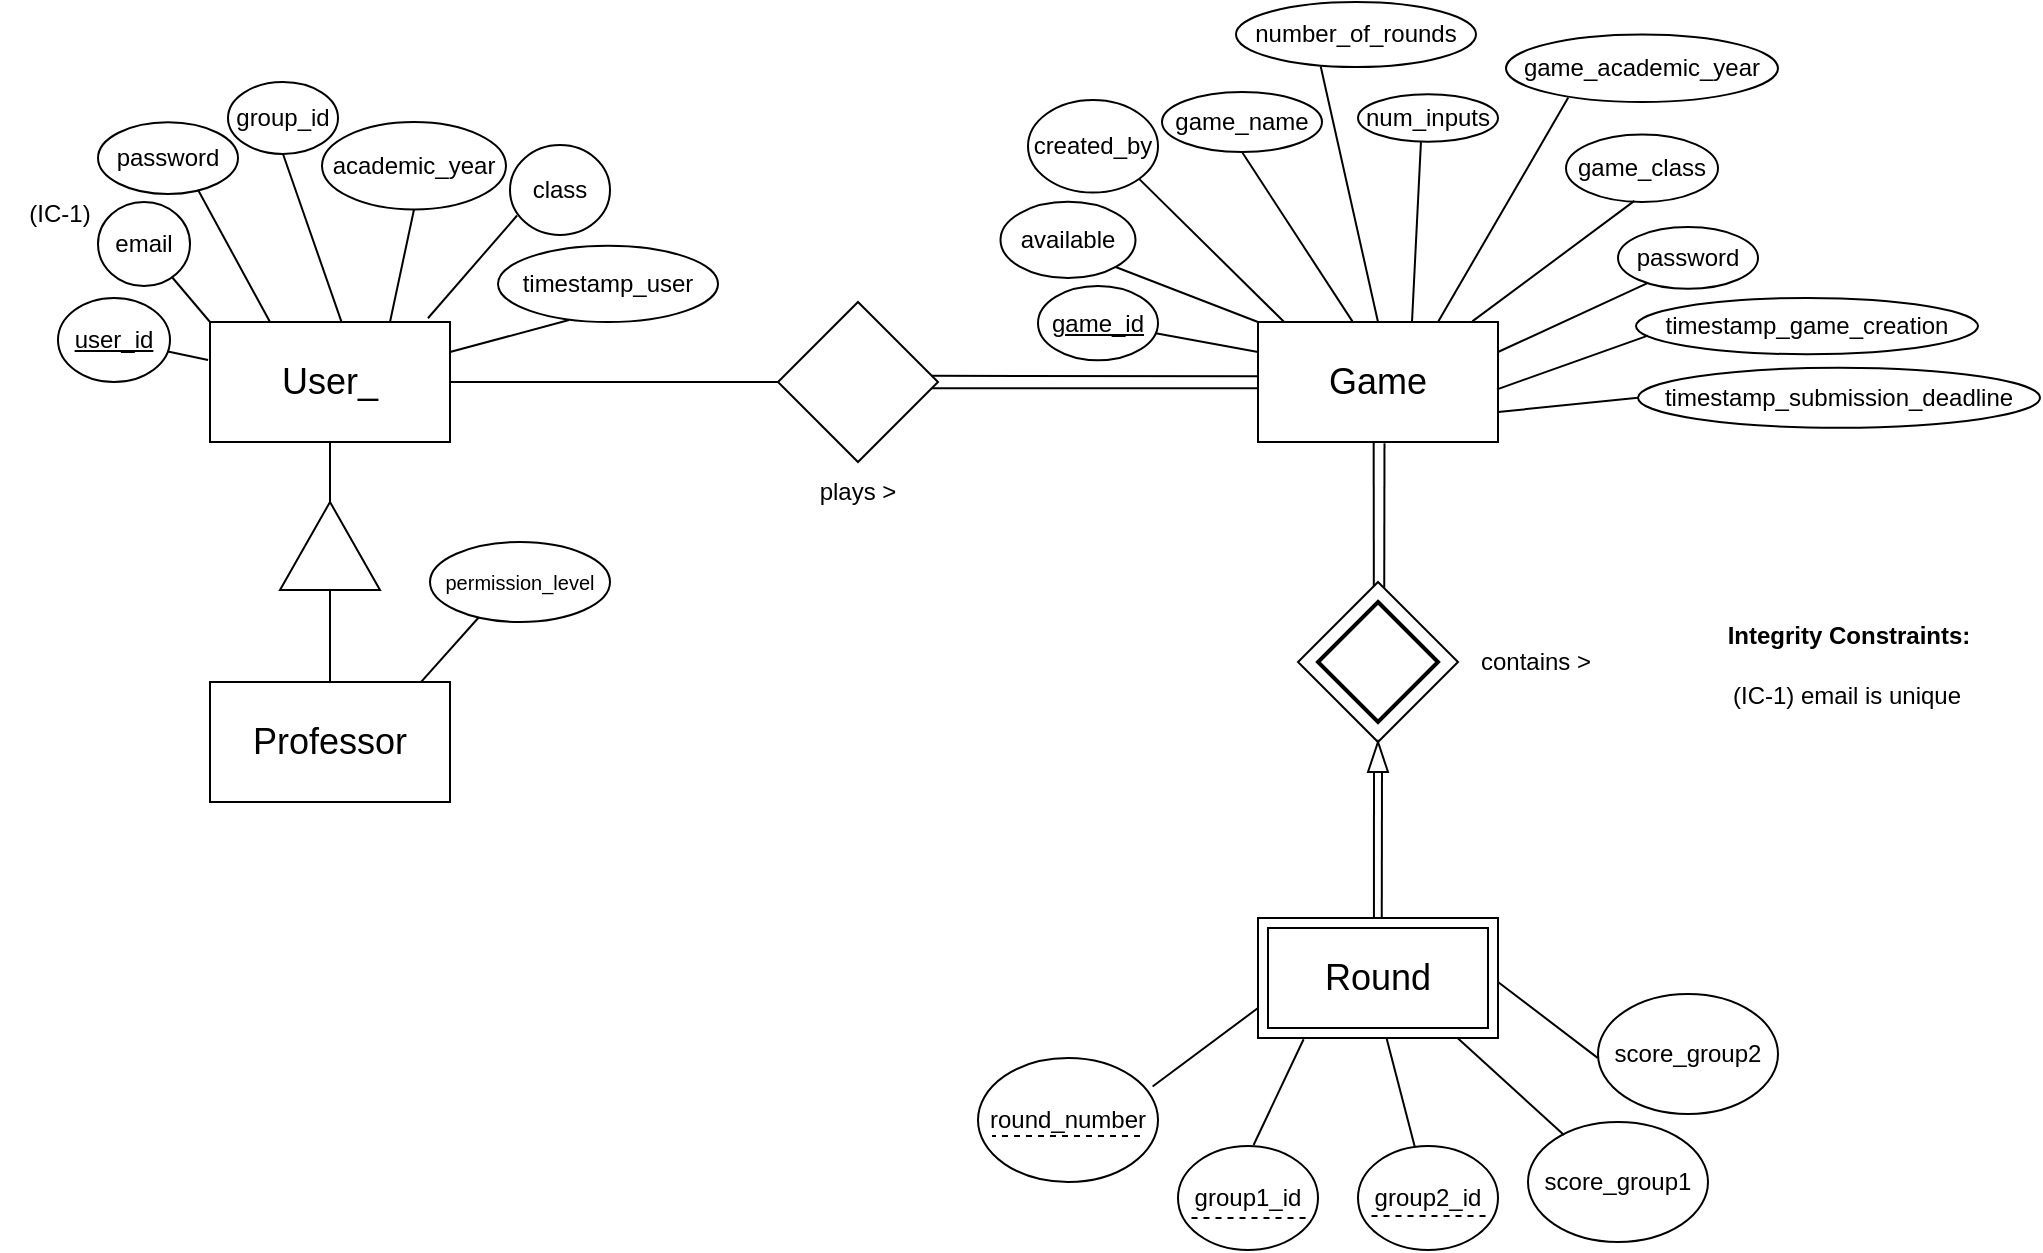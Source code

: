 <mxfile version="26.0.3">
  <diagram name="Page-1" id="LSEg3EpEl5tJXPGkTr6A">
    <mxGraphModel dx="1674" dy="1907" grid="1" gridSize="10" guides="1" tooltips="1" connect="1" arrows="1" fold="1" page="1" pageScale="1" pageWidth="827" pageHeight="1169" math="0" shadow="0">
      <root>
        <mxCell id="0" />
        <mxCell id="1" parent="0" />
        <mxCell id="KEBvnTViSRa0IrhKISGH-2" value="Professor" style="rounded=0;whiteSpace=wrap;html=1;fontSize=18;" parent="1" vertex="1">
          <mxGeometry x="226" y="80" width="120" height="60" as="geometry" />
        </mxCell>
        <mxCell id="KEBvnTViSRa0IrhKISGH-3" value="User_" style="rounded=0;whiteSpace=wrap;html=1;fontSize=18;" parent="1" vertex="1">
          <mxGeometry x="226" y="-100" width="120" height="60" as="geometry" />
        </mxCell>
        <mxCell id="KEBvnTViSRa0IrhKISGH-5" value="Game" style="rounded=0;whiteSpace=wrap;html=1;fontSize=18;" parent="1" vertex="1">
          <mxGeometry x="750" y="-100" width="120" height="60" as="geometry" />
        </mxCell>
        <mxCell id="KEBvnTViSRa0IrhKISGH-14" value="class" style="ellipse;whiteSpace=wrap;html=1;" parent="1" vertex="1">
          <mxGeometry x="376" y="-188.5" width="50" height="45" as="geometry" />
        </mxCell>
        <mxCell id="KEBvnTViSRa0IrhKISGH-16" value="" style="endArrow=none;html=1;rounded=0;exitX=1;exitY=0.5;exitDx=0;exitDy=0;entryX=0;entryY=0.5;entryDx=0;entryDy=0;" parent="1" source="KEBvnTViSRa0IrhKISGH-3" target="1a8eKbtsdFFPZXMQkyjr-9" edge="1">
          <mxGeometry width="50" height="50" relative="1" as="geometry">
            <mxPoint x="426" y="170" as="sourcePoint" />
            <mxPoint x="486" y="-70" as="targetPoint" />
          </mxGeometry>
        </mxCell>
        <mxCell id="KEBvnTViSRa0IrhKISGH-17" value="" style="endArrow=none;html=1;rounded=0;exitX=-0.002;exitY=0.452;exitDx=0;exitDy=0;entryX=0.961;entryY=0.461;entryDx=0;entryDy=0;entryPerimeter=0;exitPerimeter=0;" parent="1" source="KEBvnTViSRa0IrhKISGH-5" target="1a8eKbtsdFFPZXMQkyjr-9" edge="1">
          <mxGeometry width="50" height="50" relative="1" as="geometry">
            <mxPoint x="510" y="129" as="sourcePoint" />
            <mxPoint x="636.88" y="-73.18" as="targetPoint" />
          </mxGeometry>
        </mxCell>
        <mxCell id="KEBvnTViSRa0IrhKISGH-19" value="" style="rhombus;whiteSpace=wrap;html=1;" parent="1" vertex="1">
          <mxGeometry x="770" y="30" width="80" height="80" as="geometry" />
        </mxCell>
        <mxCell id="KEBvnTViSRa0IrhKISGH-20" value="" style="endArrow=none;html=1;rounded=0;entryX=0.482;entryY=1.006;entryDx=0;entryDy=0;entryPerimeter=0;exitX=0.474;exitY=0.027;exitDx=0;exitDy=0;exitPerimeter=0;" parent="1" source="KEBvnTViSRa0IrhKISGH-19" target="KEBvnTViSRa0IrhKISGH-5" edge="1">
          <mxGeometry width="50" height="50" relative="1" as="geometry">
            <mxPoint x="808" y="30" as="sourcePoint" />
            <mxPoint x="740" y="250" as="targetPoint" />
          </mxGeometry>
        </mxCell>
        <mxCell id="KEBvnTViSRa0IrhKISGH-21" value="" style="endArrow=none;html=1;rounded=0;exitX=0.483;exitY=-0.001;exitDx=0;exitDy=0;exitPerimeter=0;" parent="1" source="KEBvnTViSRa0IrhKISGH-81" edge="1">
          <mxGeometry width="50" height="50" relative="1" as="geometry">
            <mxPoint x="807.72" y="180.3" as="sourcePoint" />
            <mxPoint x="808" y="120" as="targetPoint" />
          </mxGeometry>
        </mxCell>
        <mxCell id="KEBvnTViSRa0IrhKISGH-25" value="&lt;u&gt;user_id&lt;/u&gt;" style="ellipse;whiteSpace=wrap;html=1;" parent="1" vertex="1">
          <mxGeometry x="150" y="-112" width="56" height="42" as="geometry" />
        </mxCell>
        <mxCell id="KEBvnTViSRa0IrhKISGH-26" value="timestamp_user" style="ellipse;whiteSpace=wrap;html=1;" parent="1" vertex="1">
          <mxGeometry x="370" y="-138.12" width="110" height="38.12" as="geometry" />
        </mxCell>
        <mxCell id="KEBvnTViSRa0IrhKISGH-27" value="" style="triangle;whiteSpace=wrap;html=1;rotation=-90;" parent="1" vertex="1">
          <mxGeometry x="264" y="-13" width="44" height="50" as="geometry" />
        </mxCell>
        <mxCell id="KEBvnTViSRa0IrhKISGH-29" value="" style="endArrow=none;html=1;rounded=0;entryX=0.5;entryY=1;entryDx=0;entryDy=0;exitX=1;exitY=0.5;exitDx=0;exitDy=0;" parent="1" source="KEBvnTViSRa0IrhKISGH-27" target="KEBvnTViSRa0IrhKISGH-3" edge="1">
          <mxGeometry width="50" height="50" relative="1" as="geometry">
            <mxPoint x="476" y="290" as="sourcePoint" />
            <mxPoint x="526" y="240" as="targetPoint" />
          </mxGeometry>
        </mxCell>
        <mxCell id="KEBvnTViSRa0IrhKISGH-30" value="" style="endArrow=none;html=1;rounded=0;entryX=0.5;entryY=0;entryDx=0;entryDy=0;exitX=0;exitY=0.5;exitDx=0;exitDy=0;" parent="1" source="KEBvnTViSRa0IrhKISGH-27" target="KEBvnTViSRa0IrhKISGH-2" edge="1">
          <mxGeometry width="50" height="50" relative="1" as="geometry">
            <mxPoint x="296" as="sourcePoint" />
            <mxPoint x="296" y="-30" as="targetPoint" />
          </mxGeometry>
        </mxCell>
        <mxCell id="KEBvnTViSRa0IrhKISGH-31" value="academic_year" style="ellipse;whiteSpace=wrap;html=1;" parent="1" vertex="1">
          <mxGeometry x="282" y="-200" width="92" height="43.75" as="geometry" />
        </mxCell>
        <mxCell id="KEBvnTViSRa0IrhKISGH-32" value="" style="endArrow=none;html=1;rounded=0;exitX=0.878;exitY=0.003;exitDx=0;exitDy=0;entryX=0.274;entryY=0.934;entryDx=0;entryDy=0;entryPerimeter=0;exitPerimeter=0;" parent="1" source="KEBvnTViSRa0IrhKISGH-2" target="KEBvnTViSRa0IrhKISGH-34" edge="1">
          <mxGeometry width="50" height="50" relative="1" as="geometry">
            <mxPoint x="686" y="140" as="sourcePoint" />
            <mxPoint x="396" y="60" as="targetPoint" />
          </mxGeometry>
        </mxCell>
        <mxCell id="KEBvnTViSRa0IrhKISGH-34" value="&lt;font style=&quot;font-size: 10px;&quot;&gt;permission_level&lt;/font&gt;" style="ellipse;whiteSpace=wrap;html=1;" parent="1" vertex="1">
          <mxGeometry x="336" y="10" width="90" height="40" as="geometry" />
        </mxCell>
        <mxCell id="KEBvnTViSRa0IrhKISGH-41" value="&lt;u&gt;game_id&lt;/u&gt;" style="ellipse;whiteSpace=wrap;html=1;" parent="1" vertex="1">
          <mxGeometry x="640" y="-118" width="60" height="37.13" as="geometry" />
        </mxCell>
        <mxCell id="KEBvnTViSRa0IrhKISGH-46" value="round_number" style="ellipse;whiteSpace=wrap;html=1;" parent="1" vertex="1">
          <mxGeometry x="610" y="268" width="90" height="62" as="geometry" />
        </mxCell>
        <mxCell id="KEBvnTViSRa0IrhKISGH-47" value="game_name" style="ellipse;whiteSpace=wrap;html=1;" parent="1" vertex="1">
          <mxGeometry x="702" y="-215" width="80" height="30" as="geometry" />
        </mxCell>
        <mxCell id="KEBvnTViSRa0IrhKISGH-48" value="score_group2" style="ellipse;whiteSpace=wrap;html=1;" parent="1" vertex="1">
          <mxGeometry x="920" y="236" width="90" height="60" as="geometry" />
        </mxCell>
        <mxCell id="KEBvnTViSRa0IrhKISGH-49" value="score_group1" style="ellipse;whiteSpace=wrap;html=1;" parent="1" vertex="1">
          <mxGeometry x="885" y="300" width="90" height="60" as="geometry" />
        </mxCell>
        <mxCell id="KEBvnTViSRa0IrhKISGH-50" value="group1_id" style="ellipse;whiteSpace=wrap;html=1;" parent="1" vertex="1">
          <mxGeometry x="710" y="312" width="70" height="52" as="geometry" />
        </mxCell>
        <mxCell id="KEBvnTViSRa0IrhKISGH-51" value="group2_id" style="ellipse;whiteSpace=wrap;html=1;" parent="1" vertex="1">
          <mxGeometry x="800" y="312" width="70" height="52" as="geometry" />
        </mxCell>
        <mxCell id="KEBvnTViSRa0IrhKISGH-53" value="number_of_rounds" style="ellipse;whiteSpace=wrap;html=1;" parent="1" vertex="1">
          <mxGeometry x="739" y="-260" width="120" height="32.5" as="geometry" />
        </mxCell>
        <mxCell id="KEBvnTViSRa0IrhKISGH-55" value="email" style="ellipse;whiteSpace=wrap;html=1;" parent="1" vertex="1">
          <mxGeometry x="170" y="-160" width="46" height="42" as="geometry" />
        </mxCell>
        <mxCell id="KEBvnTViSRa0IrhKISGH-56" value="password" style="ellipse;whiteSpace=wrap;html=1;" parent="1" vertex="1">
          <mxGeometry x="170" y="-199.88" width="70" height="35.88" as="geometry" />
        </mxCell>
        <mxCell id="KEBvnTViSRa0IrhKISGH-57" value="" style="endArrow=none;html=1;rounded=0;entryX=0.963;entryY=0.539;entryDx=0;entryDy=0;entryPerimeter=0;exitX=-0.003;exitY=0.553;exitDx=0;exitDy=0;exitPerimeter=0;" parent="1" source="KEBvnTViSRa0IrhKISGH-5" target="1a8eKbtsdFFPZXMQkyjr-9" edge="1">
          <mxGeometry width="50" height="50" relative="1" as="geometry">
            <mxPoint x="750" y="-60" as="sourcePoint" />
            <mxPoint x="637.78" y="-67.54" as="targetPoint" />
          </mxGeometry>
        </mxCell>
        <mxCell id="KEBvnTViSRa0IrhKISGH-59" value="" style="endArrow=none;html=1;rounded=0;exitX=0.524;exitY=0.001;exitDx=0;exitDy=0;exitPerimeter=0;" parent="1" edge="1">
          <mxGeometry width="50" height="50" relative="1" as="geometry">
            <mxPoint x="811.88" y="198.06" as="sourcePoint" />
            <mxPoint x="812" y="120" as="targetPoint" />
          </mxGeometry>
        </mxCell>
        <mxCell id="KEBvnTViSRa0IrhKISGH-60" value="" style="endArrow=none;html=1;rounded=0;entryX=0.527;entryY=1.01;entryDx=0;entryDy=0;entryPerimeter=0;exitX=0.539;exitY=0.035;exitDx=0;exitDy=0;exitPerimeter=0;" parent="1" source="KEBvnTViSRa0IrhKISGH-19" target="KEBvnTViSRa0IrhKISGH-5" edge="1">
          <mxGeometry width="50" height="50" relative="1" as="geometry">
            <mxPoint x="813" y="30" as="sourcePoint" />
            <mxPoint x="830" y="110" as="targetPoint" />
          </mxGeometry>
        </mxCell>
        <mxCell id="KEBvnTViSRa0IrhKISGH-64" value="" style="endArrow=none;dashed=1;html=1;rounded=0;" parent="1" edge="1">
          <mxGeometry width="50" height="50" relative="1" as="geometry">
            <mxPoint x="691" y="307" as="sourcePoint" />
            <mxPoint x="617" y="307" as="targetPoint" />
          </mxGeometry>
        </mxCell>
        <mxCell id="KEBvnTViSRa0IrhKISGH-66" value="" style="endArrow=none;dashed=1;html=1;rounded=0;startSize=4;endSize=0;jumpSize=4;" parent="1" edge="1">
          <mxGeometry width="50" height="50" relative="1" as="geometry">
            <mxPoint x="863.75" y="347" as="sourcePoint" />
            <mxPoint x="806.25" y="347" as="targetPoint" />
          </mxGeometry>
        </mxCell>
        <mxCell id="KEBvnTViSRa0IrhKISGH-67" value="timestamp_game_creation" style="ellipse;whiteSpace=wrap;html=1;" parent="1" vertex="1">
          <mxGeometry x="939" y="-112" width="171" height="28.12" as="geometry" />
        </mxCell>
        <mxCell id="KEBvnTViSRa0IrhKISGH-69" value="" style="endArrow=none;html=1;rounded=0;entryX=0;entryY=0.75;entryDx=0;entryDy=0;exitX=0.97;exitY=0.23;exitDx=0;exitDy=0;exitPerimeter=0;" parent="1" source="KEBvnTViSRa0IrhKISGH-46" edge="1">
          <mxGeometry width="50" height="50" relative="1" as="geometry">
            <mxPoint x="700" y="235" as="sourcePoint" />
            <mxPoint x="750" y="243" as="targetPoint" />
          </mxGeometry>
        </mxCell>
        <mxCell id="KEBvnTViSRa0IrhKISGH-70" value="" style="endArrow=none;html=1;rounded=0;entryX=0.19;entryY=1.01;entryDx=0;entryDy=0;entryPerimeter=0;exitX=0.54;exitY=-0.01;exitDx=0;exitDy=0;exitPerimeter=0;" parent="1" source="KEBvnTViSRa0IrhKISGH-50" edge="1">
          <mxGeometry width="50" height="50" relative="1" as="geometry">
            <mxPoint x="710" y="245" as="sourcePoint" />
            <mxPoint x="772.8" y="258.6" as="targetPoint" />
          </mxGeometry>
        </mxCell>
        <mxCell id="KEBvnTViSRa0IrhKISGH-71" value="" style="endArrow=none;html=1;rounded=0;entryX=0.536;entryY=1.005;entryDx=0;entryDy=0;entryPerimeter=0;" parent="1" source="KEBvnTViSRa0IrhKISGH-51" target="KEBvnTViSRa0IrhKISGH-81" edge="1">
          <mxGeometry width="50" height="50" relative="1" as="geometry">
            <mxPoint x="720" y="255" as="sourcePoint" />
            <mxPoint x="833.04" y="256.74" as="targetPoint" />
          </mxGeometry>
        </mxCell>
        <mxCell id="KEBvnTViSRa0IrhKISGH-72" value="" style="endArrow=none;html=1;rounded=0;entryX=0.828;entryY=0.994;entryDx=0;entryDy=0;entryPerimeter=0;exitX=0.2;exitY=0.108;exitDx=0;exitDy=0;exitPerimeter=0;" parent="1" source="KEBvnTViSRa0IrhKISGH-49" target="KEBvnTViSRa0IrhKISGH-81" edge="1">
          <mxGeometry width="50" height="50" relative="1" as="geometry">
            <mxPoint x="910" y="310" as="sourcePoint" />
            <mxPoint x="870" y="258" as="targetPoint" />
          </mxGeometry>
        </mxCell>
        <mxCell id="KEBvnTViSRa0IrhKISGH-73" value="" style="endArrow=none;html=1;rounded=0;entryX=1;entryY=0.533;entryDx=0;entryDy=0;entryPerimeter=0;exitX=-0.002;exitY=0.532;exitDx=0;exitDy=0;exitPerimeter=0;" parent="1" source="KEBvnTViSRa0IrhKISGH-48" target="KEBvnTViSRa0IrhKISGH-81" edge="1">
          <mxGeometry width="50" height="50" relative="1" as="geometry">
            <mxPoint x="920" y="270" as="sourcePoint" />
            <mxPoint x="870.84" y="233.34" as="targetPoint" />
          </mxGeometry>
        </mxCell>
        <mxCell id="KEBvnTViSRa0IrhKISGH-74" value="" style="endArrow=none;html=1;rounded=0;entryX=1;entryY=0.25;entryDx=0;entryDy=0;exitX=0.323;exitY=0.974;exitDx=0;exitDy=0;exitPerimeter=0;" parent="1" source="KEBvnTViSRa0IrhKISGH-26" target="KEBvnTViSRa0IrhKISGH-3" edge="1">
          <mxGeometry width="50" height="50" relative="1" as="geometry">
            <mxPoint x="556" y="30" as="sourcePoint" />
            <mxPoint x="606" y="-20" as="targetPoint" />
          </mxGeometry>
        </mxCell>
        <mxCell id="KEBvnTViSRa0IrhKISGH-76" value="" style="endArrow=none;html=1;rounded=0;entryX=0.908;entryY=-0.031;entryDx=0;entryDy=0;exitX=0.071;exitY=0.783;exitDx=0;exitDy=0;exitPerimeter=0;entryPerimeter=0;" parent="1" source="KEBvnTViSRa0IrhKISGH-14" target="KEBvnTViSRa0IrhKISGH-3" edge="1">
          <mxGeometry width="50" height="50" relative="1" as="geometry">
            <mxPoint x="411" y="-93" as="sourcePoint" />
            <mxPoint x="356" y="-75" as="targetPoint" />
          </mxGeometry>
        </mxCell>
        <mxCell id="KEBvnTViSRa0IrhKISGH-77" value="" style="endArrow=none;html=1;rounded=0;entryX=0.75;entryY=0;entryDx=0;entryDy=0;exitX=0.5;exitY=1;exitDx=0;exitDy=0;" parent="1" source="KEBvnTViSRa0IrhKISGH-31" target="KEBvnTViSRa0IrhKISGH-3" edge="1">
          <mxGeometry width="50" height="50" relative="1" as="geometry">
            <mxPoint x="421" y="-83" as="sourcePoint" />
            <mxPoint x="366" y="-65" as="targetPoint" />
          </mxGeometry>
        </mxCell>
        <mxCell id="KEBvnTViSRa0IrhKISGH-78" value="" style="endArrow=none;html=1;rounded=0;entryX=0.25;entryY=0;entryDx=0;entryDy=0;exitX=0.714;exitY=0.941;exitDx=0;exitDy=0;exitPerimeter=0;" parent="1" source="KEBvnTViSRa0IrhKISGH-56" target="KEBvnTViSRa0IrhKISGH-3" edge="1">
          <mxGeometry width="50" height="50" relative="1" as="geometry">
            <mxPoint x="296" y="-180" as="sourcePoint" />
            <mxPoint x="296" y="-90" as="targetPoint" />
          </mxGeometry>
        </mxCell>
        <mxCell id="KEBvnTViSRa0IrhKISGH-79" value="" style="endArrow=none;html=1;rounded=0;entryX=-0.008;entryY=0.317;entryDx=0;entryDy=0;entryPerimeter=0;" parent="1" source="KEBvnTViSRa0IrhKISGH-25" target="KEBvnTViSRa0IrhKISGH-3" edge="1">
          <mxGeometry width="50" height="50" relative="1" as="geometry">
            <mxPoint x="306" y="-170" as="sourcePoint" />
            <mxPoint x="306" y="-80" as="targetPoint" />
          </mxGeometry>
        </mxCell>
        <mxCell id="KEBvnTViSRa0IrhKISGH-80" value="" style="endArrow=none;html=1;rounded=0;entryX=0;entryY=0;entryDx=0;entryDy=0;" parent="1" source="KEBvnTViSRa0IrhKISGH-55" target="KEBvnTViSRa0IrhKISGH-3" edge="1">
          <mxGeometry width="50" height="50" relative="1" as="geometry">
            <mxPoint x="316" y="-160" as="sourcePoint" />
            <mxPoint x="316" y="-70" as="targetPoint" />
          </mxGeometry>
        </mxCell>
        <mxCell id="KEBvnTViSRa0IrhKISGH-81" value="Round" style="shape=ext;margin=3;double=1;whiteSpace=wrap;html=1;align=center;fontSize=18;" parent="1" vertex="1">
          <mxGeometry x="750" y="198" width="120" height="60" as="geometry" />
        </mxCell>
        <mxCell id="KEBvnTViSRa0IrhKISGH-85" value="" style="endArrow=none;html=1;rounded=0;entryX=0;entryY=0.25;entryDx=0;entryDy=0;" parent="1" source="KEBvnTViSRa0IrhKISGH-41" target="KEBvnTViSRa0IrhKISGH-5" edge="1">
          <mxGeometry width="50" height="50" relative="1" as="geometry">
            <mxPoint x="780" y="-60" as="sourcePoint" />
            <mxPoint x="830" y="-110" as="targetPoint" />
          </mxGeometry>
        </mxCell>
        <mxCell id="KEBvnTViSRa0IrhKISGH-87" value="" style="endArrow=none;html=1;rounded=0;entryX=0.394;entryY=-0.003;entryDx=0;entryDy=0;entryPerimeter=0;exitX=0.5;exitY=1;exitDx=0;exitDy=0;" parent="1" source="KEBvnTViSRa0IrhKISGH-47" target="KEBvnTViSRa0IrhKISGH-5" edge="1">
          <mxGeometry width="50" height="50" relative="1" as="geometry">
            <mxPoint x="733" y="-103" as="sourcePoint" />
            <mxPoint x="760" y="-90" as="targetPoint" />
          </mxGeometry>
        </mxCell>
        <mxCell id="KEBvnTViSRa0IrhKISGH-88" value="" style="endArrow=none;html=1;rounded=0;exitX=0.353;exitY=0.991;exitDx=0;exitDy=0;entryX=0.5;entryY=0;entryDx=0;entryDy=0;exitPerimeter=0;" parent="1" source="KEBvnTViSRa0IrhKISGH-53" target="KEBvnTViSRa0IrhKISGH-5" edge="1">
          <mxGeometry width="50" height="50" relative="1" as="geometry">
            <mxPoint x="743" y="-93" as="sourcePoint" />
            <mxPoint x="830" y="-130.667" as="targetPoint" />
          </mxGeometry>
        </mxCell>
        <mxCell id="KEBvnTViSRa0IrhKISGH-89" value="" style="endArrow=none;html=1;rounded=0;entryX=0.996;entryY=0.561;entryDx=0;entryDy=0;entryPerimeter=0;exitX=0.035;exitY=0.668;exitDx=0;exitDy=0;exitPerimeter=0;" parent="1" source="KEBvnTViSRa0IrhKISGH-67" target="KEBvnTViSRa0IrhKISGH-5" edge="1">
          <mxGeometry width="50" height="50" relative="1" as="geometry">
            <mxPoint x="952.235" y="-111.838" as="sourcePoint" />
            <mxPoint x="869.72" y="-87.82" as="targetPoint" />
          </mxGeometry>
        </mxCell>
        <mxCell id="1a8eKbtsdFFPZXMQkyjr-1" value="(IC-1)" style="text;html=1;align=center;verticalAlign=middle;whiteSpace=wrap;rounded=0;" parent="1" vertex="1">
          <mxGeometry x="121" y="-169" width="60" height="30" as="geometry" />
        </mxCell>
        <mxCell id="1a8eKbtsdFFPZXMQkyjr-2" value="&lt;div&gt;Integrity Constraints:&lt;/div&gt;" style="text;html=1;align=center;verticalAlign=middle;resizable=0;points=[];autosize=1;strokeColor=none;fillColor=none;fontStyle=1" parent="1" vertex="1">
          <mxGeometry x="980" y="42" width="130" height="30" as="geometry" />
        </mxCell>
        <mxCell id="1a8eKbtsdFFPZXMQkyjr-6" value="plays &amp;gt;" style="text;html=1;align=center;verticalAlign=middle;whiteSpace=wrap;rounded=0;" parent="1" vertex="1">
          <mxGeometry x="520" y="-30" width="60" height="30" as="geometry" />
        </mxCell>
        <mxCell id="1a8eKbtsdFFPZXMQkyjr-7" value="contains &amp;gt;" style="text;html=1;align=center;verticalAlign=middle;whiteSpace=wrap;rounded=0;" parent="1" vertex="1">
          <mxGeometry x="859" y="55" width="60" height="30" as="geometry" />
        </mxCell>
        <mxCell id="1a8eKbtsdFFPZXMQkyjr-8" value="" style="strokeWidth=2;html=1;shape=mxgraph.flowchart.decision;whiteSpace=wrap;" parent="1" vertex="1">
          <mxGeometry x="780" y="40" width="60" height="60" as="geometry" />
        </mxCell>
        <mxCell id="1a8eKbtsdFFPZXMQkyjr-9" value="" style="rhombus;whiteSpace=wrap;html=1;" parent="1" vertex="1">
          <mxGeometry x="510" y="-110" width="80" height="80" as="geometry" />
        </mxCell>
        <mxCell id="1a8eKbtsdFFPZXMQkyjr-11" value="" style="triangle;whiteSpace=wrap;html=1;rotation=-90;" parent="1" vertex="1">
          <mxGeometry x="802.5" y="112.5" width="15" height="10" as="geometry" />
        </mxCell>
        <mxCell id="1a8eKbtsdFFPZXMQkyjr-17" value="&lt;div&gt;&lt;span style=&quot;background-color: initial;&quot;&gt;(IC-1) email is unique&lt;/span&gt;&lt;/div&gt;" style="text;html=1;align=center;verticalAlign=middle;resizable=0;points=[];autosize=1;strokeColor=none;fillColor=none;" parent="1" vertex="1">
          <mxGeometry x="974" y="72" width="140" height="30" as="geometry" />
        </mxCell>
        <mxCell id="4MLdNJm40MoZHTAZpqg6-1" value="" style="endArrow=none;dashed=1;html=1;rounded=0;startSize=4;endSize=0;jumpSize=4;" parent="1" edge="1">
          <mxGeometry width="50" height="50" relative="1" as="geometry">
            <mxPoint x="773.75" y="348" as="sourcePoint" />
            <mxPoint x="716.25" y="348" as="targetPoint" />
          </mxGeometry>
        </mxCell>
        <mxCell id="TCj8vwOEYVdi2FSvWI34-1" value="num_inputs" style="ellipse;whiteSpace=wrap;html=1;" parent="1" vertex="1">
          <mxGeometry x="800" y="-213.87" width="70" height="23.75" as="geometry" />
        </mxCell>
        <mxCell id="TCj8vwOEYVdi2FSvWI34-2" value="" style="endArrow=none;html=1;rounded=0;entryX=0.967;entryY=-0.013;entryDx=0;entryDy=0;exitX=0.45;exitY=0.984;exitDx=0;exitDy=0;entryPerimeter=0;exitPerimeter=0;" parent="1" source="TCj8vwOEYVdi2FSvWI34-1" edge="1">
          <mxGeometry width="50" height="50" relative="1" as="geometry">
            <mxPoint x="838.56" y="-108.82" as="sourcePoint" />
            <mxPoint x="827" y="-100.0" as="targetPoint" />
          </mxGeometry>
        </mxCell>
        <mxCell id="fMPy9mfBFGrcauoXWkiR-1" value="password" style="ellipse;whiteSpace=wrap;html=1;" parent="1" vertex="1">
          <mxGeometry x="930" y="-147.5" width="70" height="30.88" as="geometry" />
        </mxCell>
        <mxCell id="fMPy9mfBFGrcauoXWkiR-2" value="" style="endArrow=none;html=1;rounded=0;entryX=1;entryY=0.25;entryDx=0;entryDy=0;exitX=0.207;exitY=0.913;exitDx=0;exitDy=0;exitPerimeter=0;" parent="1" source="fMPy9mfBFGrcauoXWkiR-1" target="KEBvnTViSRa0IrhKISGH-5" edge="1">
          <mxGeometry width="50" height="50" relative="1" as="geometry">
            <mxPoint x="999" y="-135" as="sourcePoint" />
            <mxPoint x="919" y="-100" as="targetPoint" />
          </mxGeometry>
        </mxCell>
        <mxCell id="fMPy9mfBFGrcauoXWkiR-3" value="created_by" style="ellipse;whiteSpace=wrap;html=1;" parent="1" vertex="1">
          <mxGeometry x="635" y="-211" width="65" height="46.25" as="geometry" />
        </mxCell>
        <mxCell id="fMPy9mfBFGrcauoXWkiR-4" value="" style="endArrow=none;html=1;rounded=0;entryX=0.109;entryY=0;entryDx=0;entryDy=0;entryPerimeter=0;exitX=1;exitY=1;exitDx=0;exitDy=0;" parent="1" source="fMPy9mfBFGrcauoXWkiR-3" target="KEBvnTViSRa0IrhKISGH-5" edge="1">
          <mxGeometry width="50" height="50" relative="1" as="geometry">
            <mxPoint x="730" y="-136" as="sourcePoint" />
            <mxPoint x="735" y="-110" as="targetPoint" />
          </mxGeometry>
        </mxCell>
        <mxCell id="fMPy9mfBFGrcauoXWkiR-5" value="timestamp_submission_deadline" style="ellipse;whiteSpace=wrap;html=1;" parent="1" vertex="1">
          <mxGeometry x="940" y="-77.13" width="201" height="30" as="geometry" />
        </mxCell>
        <mxCell id="fMPy9mfBFGrcauoXWkiR-7" value="" style="endArrow=none;html=1;rounded=0;entryX=1;entryY=0.75;entryDx=0;entryDy=0;exitX=0;exitY=0.5;exitDx=0;exitDy=0;" parent="1" source="fMPy9mfBFGrcauoXWkiR-5" target="KEBvnTViSRa0IrhKISGH-5" edge="1">
          <mxGeometry width="50" height="50" relative="1" as="geometry">
            <mxPoint x="929.88" y="-59.13" as="sourcePoint" />
            <mxPoint x="870" y="-47.13" as="targetPoint" />
          </mxGeometry>
        </mxCell>
        <mxCell id="DbH7qJElpv-1IMqp84G7-1" value="group_id" style="ellipse;whiteSpace=wrap;html=1;" parent="1" vertex="1">
          <mxGeometry x="235" y="-220" width="55" height="36" as="geometry" />
        </mxCell>
        <mxCell id="DbH7qJElpv-1IMqp84G7-2" value="" style="endArrow=none;html=1;rounded=0;entryX=0.549;entryY=0.005;entryDx=0;entryDy=0;exitX=0.5;exitY=1;exitDx=0;exitDy=0;entryPerimeter=0;" parent="1" source="DbH7qJElpv-1IMqp84G7-1" target="KEBvnTViSRa0IrhKISGH-3" edge="1">
          <mxGeometry width="50" height="50" relative="1" as="geometry">
            <mxPoint x="421" y="-83" as="sourcePoint" />
            <mxPoint x="345" y="-92" as="targetPoint" />
          </mxGeometry>
        </mxCell>
        <mxCell id="oVsu0AF37vTBY9eFmllo-3" value="available" style="ellipse;whiteSpace=wrap;html=1;" parent="1" vertex="1">
          <mxGeometry x="621.25" y="-160.07" width="67.5" height="38.13" as="geometry" />
        </mxCell>
        <mxCell id="oVsu0AF37vTBY9eFmllo-5" value="" style="endArrow=none;html=1;rounded=0;entryX=0;entryY=0;entryDx=0;entryDy=0;exitX=1;exitY=1;exitDx=0;exitDy=0;" parent="1" source="oVsu0AF37vTBY9eFmllo-3" target="KEBvnTViSRa0IrhKISGH-5" edge="1">
          <mxGeometry width="50" height="50" relative="1" as="geometry">
            <mxPoint x="699" y="-127.13" as="sourcePoint" />
            <mxPoint x="750" y="-118.13" as="targetPoint" />
          </mxGeometry>
        </mxCell>
        <mxCell id="2ji4lTm6Wt5X4QjzoMIL-1" value="game_academic_year" style="ellipse;whiteSpace=wrap;html=1;" parent="1" vertex="1">
          <mxGeometry x="874" y="-243.75" width="136" height="33.75" as="geometry" />
        </mxCell>
        <mxCell id="2ji4lTm6Wt5X4QjzoMIL-2" value="" style="endArrow=none;html=1;rounded=0;entryX=0.75;entryY=0;entryDx=0;entryDy=0;exitX=0.229;exitY=0.935;exitDx=0;exitDy=0;exitPerimeter=0;" parent="1" source="2ji4lTm6Wt5X4QjzoMIL-1" target="KEBvnTViSRa0IrhKISGH-5" edge="1">
          <mxGeometry width="50" height="50" relative="1" as="geometry">
            <mxPoint x="892.56" y="-133.83" as="sourcePoint" />
            <mxPoint x="881" y="-125.01" as="targetPoint" />
          </mxGeometry>
        </mxCell>
        <mxCell id="2ji4lTm6Wt5X4QjzoMIL-3" value="game_class" style="ellipse;whiteSpace=wrap;html=1;" parent="1" vertex="1">
          <mxGeometry x="904" y="-193.75" width="76" height="33.75" as="geometry" />
        </mxCell>
        <mxCell id="2ji4lTm6Wt5X4QjzoMIL-4" value="" style="endArrow=none;html=1;rounded=0;entryX=0.893;entryY=-0.005;entryDx=0;entryDy=0;exitX=0.45;exitY=0.984;exitDx=0;exitDy=0;entryPerimeter=0;exitPerimeter=0;" parent="1" source="2ji4lTm6Wt5X4QjzoMIL-3" target="KEBvnTViSRa0IrhKISGH-5" edge="1">
          <mxGeometry width="50" height="50" relative="1" as="geometry">
            <mxPoint x="902.56" y="-123.83" as="sourcePoint" />
            <mxPoint x="891" y="-115.01" as="targetPoint" />
          </mxGeometry>
        </mxCell>
      </root>
    </mxGraphModel>
  </diagram>
</mxfile>
